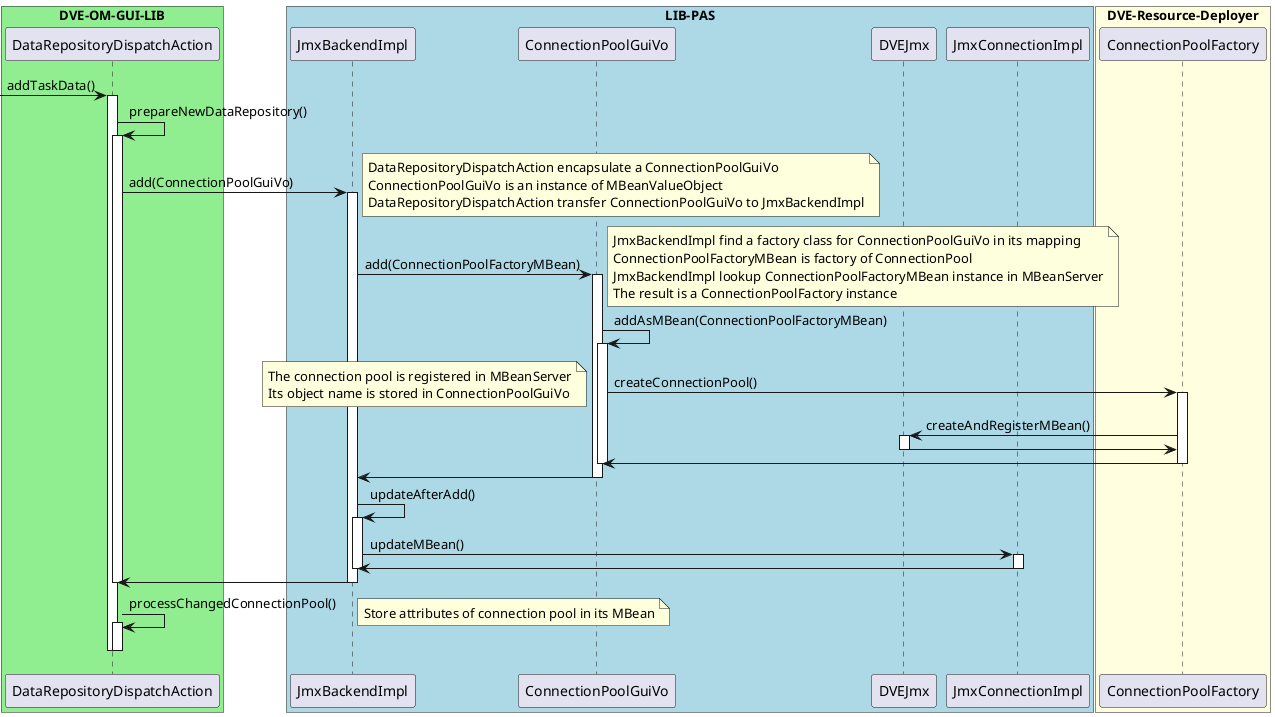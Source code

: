 @startuml

box "DVE-OM-GUI-LIB" #LightGreen
	participant DataRepositoryDispatchAction
end box
box "LIB-PAS" #LightBlue
	participant JmxBackendImpl
	participant ConnectionPoolGuiVo
	participant DVEJmx
	participant JmxConnectionImpl
end box
box "DVE-Resource-Deployer" #LightYellow
	participant ConnectionPoolFactory
end box

[-> DataRepositoryDispatchAction: addTaskData()
activate DataRepositoryDispatchAction
DataRepositoryDispatchAction -> DataRepositoryDispatchAction: prepareNewDataRepository()
activate DataRepositoryDispatchAction
DataRepositoryDispatchAction -> JmxBackendImpl: add(ConnectionPoolGuiVo)
activate JmxBackendImpl
note right
DataRepositoryDispatchAction encapsulate a ConnectionPoolGuiVo
ConnectionPoolGuiVo is an instance of MBeanValueObject
DataRepositoryDispatchAction transfer ConnectionPoolGuiVo to JmxBackendImpl
end note
JmxBackendImpl -> ConnectionPoolGuiVo: add(ConnectionPoolFactoryMBean)
note right
JmxBackendImpl find a factory class for ConnectionPoolGuiVo in its mapping
ConnectionPoolFactoryMBean is factory of ConnectionPool
JmxBackendImpl lookup ConnectionPoolFactoryMBean instance in MBeanServer
The result is a ConnectionPoolFactory instance
end note
activate ConnectionPoolGuiVo
ConnectionPoolGuiVo -> ConnectionPoolGuiVo: addAsMBean(ConnectionPoolFactoryMBean)
activate ConnectionPoolGuiVo
ConnectionPoolGuiVo -> ConnectionPoolFactory: createConnectionPool()
activate ConnectionPoolFactory
note left
The connection pool is registered in MBeanServer
Its object name is stored in ConnectionPoolGuiVo
end note
ConnectionPoolFactory -> DVEJmx: createAndRegisterMBean()
activate DVEJmx
DVEJmx -> ConnectionPoolFactory
deactivate DVEJmx
ConnectionPoolFactory -> ConnectionPoolGuiVo
deactivate ConnectionPoolFactory
deactivate ConnectionPoolGuiVo
ConnectionPoolGuiVo -> JmxBackendImpl
deactivate ConnectionPoolGuiVo
JmxBackendImpl -> JmxBackendImpl: updateAfterAdd()
activate JmxBackendImpl
JmxBackendImpl -> JmxConnectionImpl: updateMBean()
activate JmxConnectionImpl
JmxConnectionImpl -> JmxBackendImpl
deactivate JmxConnectionImpl
deactivate JmxBackendImpl
JmxBackendImpl -> DataRepositoryDispatchAction
deactivate JmxBackendImpl
deactivate DataRepositoryDispatchAction
DataRepositoryDispatchAction -> DataRepositoryDispatchAction: processChangedConnectionPool()
note right
Store attributes of connection pool in its MBean
end note
activate DataRepositoryDispatchAction
deactivate DataRepositoryDispatchAction
deactivate DataRepositoryDispatchAction

@enduml
